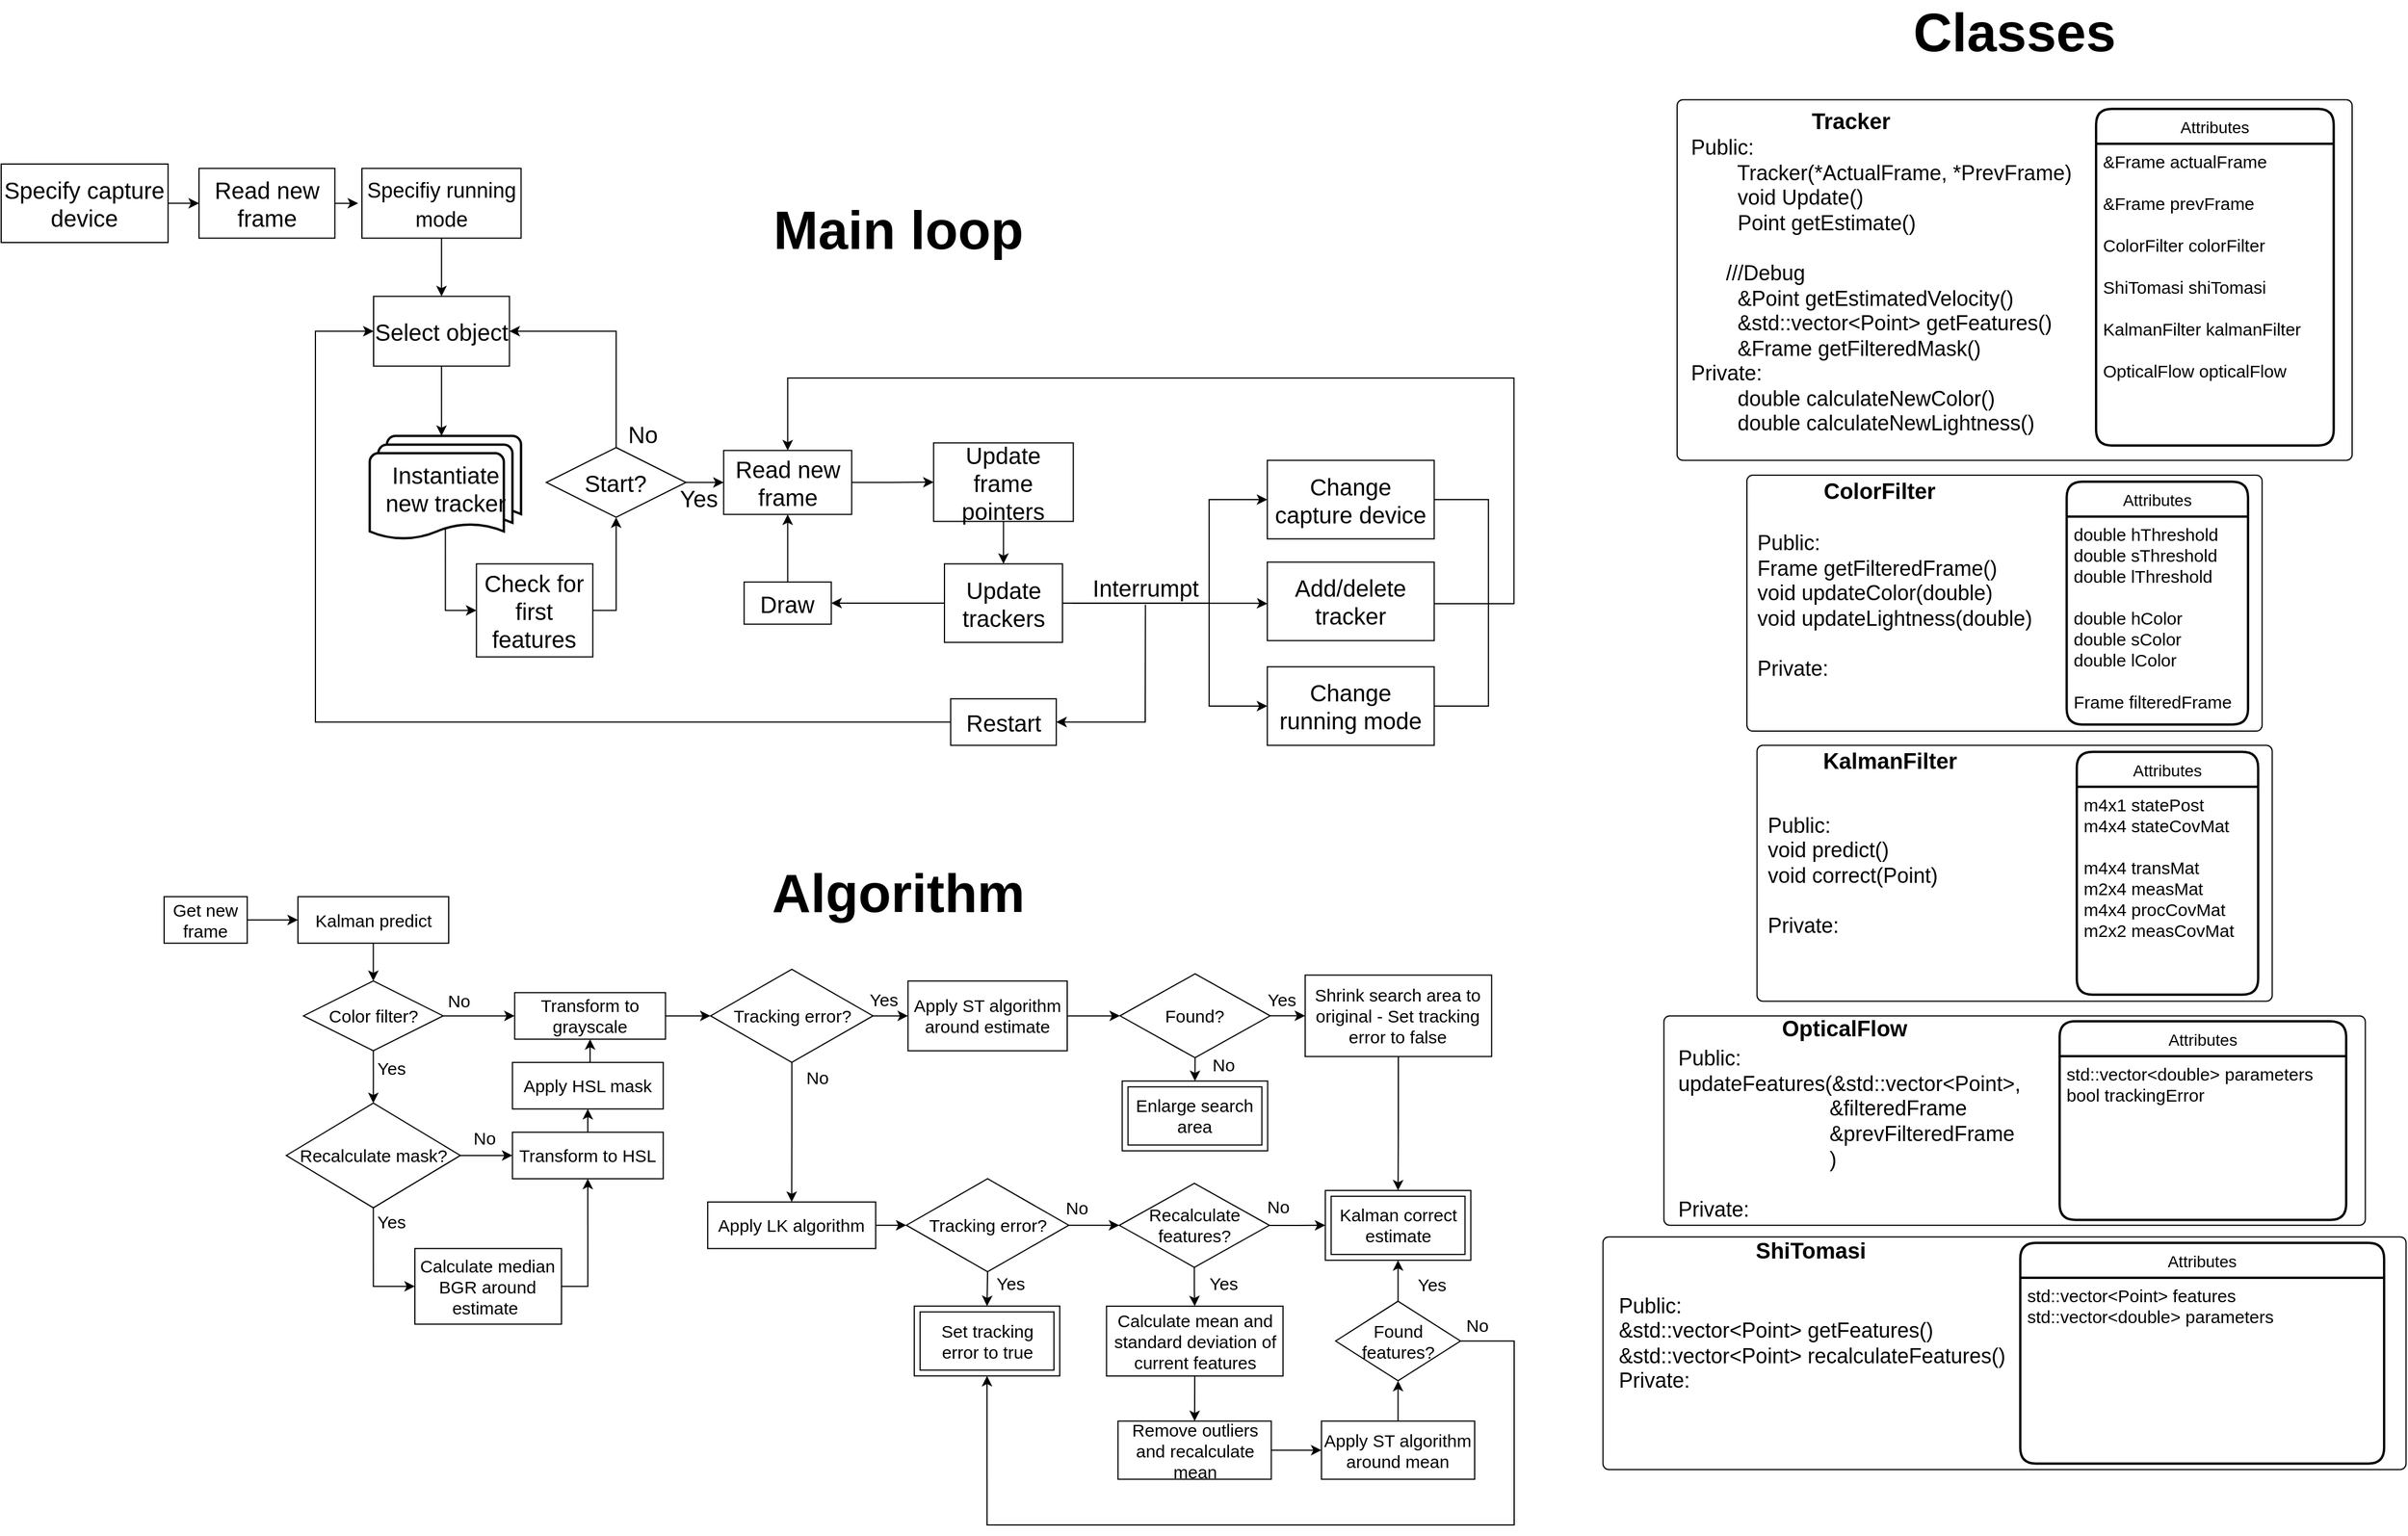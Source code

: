 <mxfile version="13.4.6" type="device"><diagram id="R2lEEEUBdFMjLlhIrx00" name="Page-1"><mxGraphModel dx="1422" dy="1813" grid="1" gridSize="10" guides="1" tooltips="1" connect="1" arrows="1" fold="1" page="1" pageScale="1" pageWidth="850" pageHeight="1100" math="0" shadow="0" extFonts="Permanent Marker^https://fonts.googleapis.com/css?family=Permanent+Marker"><root><mxCell id="0"/><mxCell id="1" parent="0"/><mxCell id="1-0m2xn0MmCb0yL4juIc-7" value="" style="rounded=1;absoluteArcSize=1;html=1;arcSize=10;" parent="1" vertex="1"><mxGeometry x="1700" y="-955.25" width="580" height="310" as="geometry"/></mxCell><mxCell id="K-mAyAnCZ1B4wTu2vfLw-1" value="&lt;font style=&quot;font-size: 18px&quot;&gt;Public:&lt;br&gt;&amp;nbsp; &amp;nbsp; &amp;nbsp; &amp;nbsp; Tracker(*ActualFrame, *PrevFrame)&lt;br&gt;&amp;nbsp; &amp;nbsp; &amp;nbsp; &amp;nbsp; void Update()&lt;br&gt;&amp;nbsp; &amp;nbsp; &amp;nbsp; &amp;nbsp; Point getEstimate()&lt;br&gt;&amp;nbsp;&lt;br&gt;&amp;nbsp; &amp;nbsp; &amp;nbsp; ///Debug&lt;br&gt;&amp;nbsp; &amp;nbsp; &amp;nbsp; &amp;nbsp; &amp;amp;Point getEstimatedVelocity()&lt;br&gt;&amp;nbsp; &amp;nbsp; &amp;nbsp; &amp;nbsp; &amp;amp;std::vector&amp;lt;Point&amp;gt; getFeatures()&lt;br&gt;&amp;nbsp; &amp;nbsp; &amp;nbsp; &amp;nbsp; &amp;amp;Frame getFilteredMask()&lt;br&gt;&lt;/font&gt;&lt;div style=&quot;font-size: 18px&quot;&gt;&lt;font style=&quot;font-size: 18px&quot;&gt;Private:&lt;/font&gt;&lt;/div&gt;&lt;div style=&quot;font-size: 18px&quot;&gt;&lt;font style=&quot;font-size: 18px&quot;&gt;&amp;nbsp; &amp;nbsp; &amp;nbsp; &amp;nbsp; double calculateNewColor()&lt;/font&gt;&lt;/div&gt;&lt;div style=&quot;font-size: 18px&quot;&gt;&lt;font style=&quot;font-size: 18px&quot;&gt;&amp;nbsp; &amp;nbsp; &amp;nbsp; &amp;nbsp; double calculateNewLightness()&lt;/font&gt;&lt;/div&gt;&lt;div style=&quot;font-size: 15px&quot;&gt;&lt;font style=&quot;font-size: 15px&quot;&gt;&lt;br&gt;&lt;/font&gt;&lt;/div&gt;" style="text;html=1;strokeColor=none;fillColor=none;align=left;verticalAlign=middle;whiteSpace=wrap;rounded=0;" parent="1-0m2xn0MmCb0yL4juIc-7" vertex="1"><mxGeometry x="10" y="70.002" width="401.27" height="199.083" as="geometry"/></mxCell><mxCell id="1-0m2xn0MmCb0yL4juIc-8" value="&lt;font style=&quot;font-size: 19px&quot;&gt;&lt;b&gt;Tracker&lt;/b&gt;&lt;/font&gt;" style="html=1;shape=mxgraph.er.anchor;whiteSpace=wrap;" parent="1-0m2xn0MmCb0yL4juIc-7" vertex="1"><mxGeometry x="106.333" y="7.821" width="87" height="23.463" as="geometry"/></mxCell><mxCell id="1-0m2xn0MmCb0yL4juIc-43" value="Attributes" style="swimlane;childLayout=stackLayout;horizontal=1;startSize=30;horizontalStack=0;rounded=1;fontSize=14;fontStyle=0;strokeWidth=2;resizeParent=0;resizeLast=1;shadow=0;dashed=0;align=center;" parent="1-0m2xn0MmCb0yL4juIc-7" vertex="1"><mxGeometry x="360.003" y="7.821" width="204.169" height="289.38" as="geometry"/></mxCell><mxCell id="1-0m2xn0MmCb0yL4juIc-44" value="&amp;Frame actualFrame&#10;&#10;&amp;Frame prevFrame&#10;&#10;ColorFilter colorFilter&#10;&#10;ShiTomasi shiTomasi&#10;&#10;KalmanFilter kalmanFilter&#10;&#10;OpticalFlow opticalFlow" style="align=left;strokeColor=none;fillColor=none;spacingLeft=4;fontSize=15;verticalAlign=top;resizable=0;rotatable=0;part=1;" parent="1-0m2xn0MmCb0yL4juIc-43" vertex="1"><mxGeometry y="30" width="204.169" height="259.38" as="geometry"/></mxCell><mxCell id="1-0m2xn0MmCb0yL4juIc-47" value="&lt;font size=&quot;1&quot;&gt;&lt;b style=&quot;font-size: 46px&quot;&gt;Main loop&lt;/b&gt;&lt;/font&gt;" style="html=1;shape=mxgraph.er.anchor;whiteSpace=wrap;" parent="1" vertex="1"><mxGeometry x="911.31" y="-870" width="240" height="54.72" as="geometry"/></mxCell><mxCell id="aij4Y5n4_6atn24q3cWg-22" style="edgeStyle=orthogonalEdgeStyle;rounded=0;orthogonalLoop=1;jettySize=auto;html=1;entryX=0.5;entryY=0;entryDx=0;entryDy=0;fontSize=20;" parent="1" source="aij4Y5n4_6atn24q3cWg-17" target="aij4Y5n4_6atn24q3cWg-19" edge="1"><mxGeometry relative="1" as="geometry"/></mxCell><mxCell id="aij4Y5n4_6atn24q3cWg-17" value="&lt;font style=&quot;font-size: 18px&quot;&gt;Specifiy running mode&lt;/font&gt;" style="shape=rectangle;perimeter=rhombusPerimeter;whiteSpace=wrap;html=1;align=center;fontSize=20;" parent="1" vertex="1"><mxGeometry x="570.0" y="-896.25" width="136.72" height="60" as="geometry"/></mxCell><mxCell id="aij4Y5n4_6atn24q3cWg-21" style="edgeStyle=orthogonalEdgeStyle;rounded=0;orthogonalLoop=1;jettySize=auto;html=1;entryX=0.5;entryY=0;entryDx=0;entryDy=0;fontSize=20;" parent="1" source="aij4Y5n4_6atn24q3cWg-19" edge="1"><mxGeometry relative="1" as="geometry"><mxPoint x="638.36" y="-666.25" as="targetPoint"/></mxGeometry></mxCell><mxCell id="aij4Y5n4_6atn24q3cWg-19" value="Select object" style="shape=rectangle;perimeter=rhombusPerimeter;whiteSpace=wrap;html=1;align=center;fontSize=20;" parent="1" vertex="1"><mxGeometry x="580.0" y="-786.25" width="116.72" height="60" as="geometry"/></mxCell><mxCell id="aij4Y5n4_6atn24q3cWg-35" style="edgeStyle=orthogonalEdgeStyle;rounded=0;orthogonalLoop=1;jettySize=auto;html=1;entryX=0;entryY=0.5;entryDx=0;entryDy=0;fontSize=20;" parent="1" source="aij4Y5n4_6atn24q3cWg-23" target="aij4Y5n4_6atn24q3cWg-29" edge="1"><mxGeometry relative="1" as="geometry"/></mxCell><mxCell id="aij4Y5n4_6atn24q3cWg-192" style="edgeStyle=orthogonalEdgeStyle;rounded=0;sketch=0;orthogonalLoop=1;jettySize=auto;html=1;entryX=1;entryY=0.5;entryDx=0;entryDy=0;endArrow=classic;endFill=1;fontSize=15;exitX=0.5;exitY=0;exitDx=0;exitDy=0;" parent="1" source="aij4Y5n4_6atn24q3cWg-23" target="aij4Y5n4_6atn24q3cWg-19" edge="1"><mxGeometry relative="1" as="geometry"><Array as="points"><mxPoint x="788" y="-756"/></Array></mxGeometry></mxCell><mxCell id="aij4Y5n4_6atn24q3cWg-23" value="Start?" style="shape=rhombus;perimeter=rhombusPerimeter;whiteSpace=wrap;html=1;align=center;fontSize=20;" parent="1" vertex="1"><mxGeometry x="728.4" y="-656.25" width="120" height="60" as="geometry"/></mxCell><mxCell id="2" value="No" style="text;html=1;align=center;verticalAlign=middle;resizable=0;points=[];autosize=1;fontSize=20;" parent="1" vertex="1"><mxGeometry x="790.78" y="-683.25" width="40" height="30" as="geometry"/></mxCell><mxCell id="aij4Y5n4_6atn24q3cWg-123" style="edgeStyle=orthogonalEdgeStyle;rounded=0;orthogonalLoop=1;jettySize=auto;html=1;exitX=0.5;exitY=0.88;exitDx=0;exitDy=0;exitPerimeter=0;entryX=0;entryY=0.5;entryDx=0;entryDy=0;endArrow=classic;endFill=1;fontSize=15;" parent="1" source="aij4Y5n4_6atn24q3cWg-28" target="aij4Y5n4_6atn24q3cWg-122" edge="1"><mxGeometry relative="1" as="geometry"/></mxCell><mxCell id="aij4Y5n4_6atn24q3cWg-28" value="Instantiate new tracker" style="strokeWidth=2;html=1;shape=mxgraph.flowchart.multi-document;whiteSpace=wrap;fontSize=20;" parent="1" vertex="1"><mxGeometry x="576.68" y="-666.25" width="130" height="90" as="geometry"/></mxCell><mxCell id="aij4Y5n4_6atn24q3cWg-40" style="edgeStyle=orthogonalEdgeStyle;rounded=0;orthogonalLoop=1;jettySize=auto;html=1;entryX=0;entryY=0.5;entryDx=0;entryDy=0;fontSize=20;" parent="1" source="aij4Y5n4_6atn24q3cWg-29" target="aij4Y5n4_6atn24q3cWg-39" edge="1"><mxGeometry relative="1" as="geometry"/></mxCell><mxCell id="aij4Y5n4_6atn24q3cWg-29" value="Read new frame" style="shape=rectangle;perimeter=rhombusPerimeter;whiteSpace=wrap;html=1;align=center;fontSize=20;" parent="1" vertex="1"><mxGeometry x="880.8" y="-653.75" width="110" height="55" as="geometry"/></mxCell><mxCell id="aij4Y5n4_6atn24q3cWg-31" style="edgeStyle=orthogonalEdgeStyle;rounded=0;orthogonalLoop=1;jettySize=auto;html=1;entryX=0;entryY=0.5;entryDx=0;entryDy=0;fontSize=20;" parent="1" source="aij4Y5n4_6atn24q3cWg-30" edge="1"><mxGeometry relative="1" as="geometry"><mxPoint x="566.66" y="-866.25" as="targetPoint"/></mxGeometry></mxCell><mxCell id="aij4Y5n4_6atn24q3cWg-30" value="Read new frame" style="shape=rectangle;perimeter=rhombusPerimeter;whiteSpace=wrap;html=1;align=center;fontSize=20;" parent="1" vertex="1"><mxGeometry x="430.0" y="-896.25" width="116.72" height="60" as="geometry"/></mxCell><mxCell id="aij4Y5n4_6atn24q3cWg-43" style="edgeStyle=orthogonalEdgeStyle;rounded=0;orthogonalLoop=1;jettySize=auto;html=1;entryX=0.5;entryY=0;entryDx=0;entryDy=0;fontSize=20;" parent="1" source="aij4Y5n4_6atn24q3cWg-39" target="aij4Y5n4_6atn24q3cWg-41" edge="1"><mxGeometry relative="1" as="geometry"/></mxCell><mxCell id="aij4Y5n4_6atn24q3cWg-39" value="Update frame pointers" style="shape=rectangle;perimeter=rhombusPerimeter;whiteSpace=wrap;html=1;align=center;fontSize=20;" parent="1" vertex="1"><mxGeometry x="1061.2" y="-660.25" width="120" height="67.5" as="geometry"/></mxCell><mxCell id="aij4Y5n4_6atn24q3cWg-51" style="edgeStyle=orthogonalEdgeStyle;rounded=0;orthogonalLoop=1;jettySize=auto;html=1;entryX=0;entryY=0.5;entryDx=0;entryDy=0;fontSize=20;" parent="1" source="aij4Y5n4_6atn24q3cWg-41" target="aij4Y5n4_6atn24q3cWg-47" edge="1"><mxGeometry relative="1" as="geometry"><Array as="points"><mxPoint x="1297.88" y="-522.5"/><mxPoint x="1297.88" y="-611.5"/></Array></mxGeometry></mxCell><mxCell id="aij4Y5n4_6atn24q3cWg-53" style="edgeStyle=orthogonalEdgeStyle;rounded=0;orthogonalLoop=1;jettySize=auto;html=1;entryX=0;entryY=0.5;entryDx=0;entryDy=0;fontSize=20;" parent="1" source="aij4Y5n4_6atn24q3cWg-41" target="aij4Y5n4_6atn24q3cWg-50" edge="1"><mxGeometry relative="1" as="geometry"><Array as="points"><mxPoint x="1297.88" y="-522.5"/><mxPoint x="1297.88" y="-433.5"/></Array></mxGeometry></mxCell><mxCell id="aij4Y5n4_6atn24q3cWg-189" style="edgeStyle=orthogonalEdgeStyle;rounded=0;sketch=0;orthogonalLoop=1;jettySize=auto;html=1;exitX=0;exitY=0.5;exitDx=0;exitDy=0;entryX=1;entryY=0.5;entryDx=0;entryDy=0;endArrow=classic;endFill=1;fontSize=15;" parent="1" source="aij4Y5n4_6atn24q3cWg-41" target="aij4Y5n4_6atn24q3cWg-188" edge="1"><mxGeometry relative="1" as="geometry"/></mxCell><mxCell id="aij4Y5n4_6atn24q3cWg-197" style="edgeStyle=orthogonalEdgeStyle;rounded=0;sketch=0;orthogonalLoop=1;jettySize=auto;html=1;endArrow=classic;endFill=1;fontSize=15;" parent="1" edge="1"><mxGeometry relative="1" as="geometry"><mxPoint x="1348" y="-522" as="targetPoint"/><mxPoint x="1179.793" y="-522.429" as="sourcePoint"/><Array as="points"><mxPoint x="1338" y="-522"/><mxPoint x="1338" y="-522"/></Array></mxGeometry></mxCell><mxCell id="aij4Y5n4_6atn24q3cWg-41" value="Update trackers" style="shape=rectangle;perimeter=rhombusPerimeter;whiteSpace=wrap;html=1;align=center;fontSize=20;" parent="1" vertex="1"><mxGeometry x="1070.5" y="-556.25" width="101.4" height="67.5" as="geometry"/></mxCell><mxCell id="aij4Y5n4_6atn24q3cWg-46" style="edgeStyle=orthogonalEdgeStyle;rounded=0;orthogonalLoop=1;jettySize=auto;html=1;entryX=0;entryY=0.5;entryDx=0;entryDy=0;fontSize=20;" parent="1" source="aij4Y5n4_6atn24q3cWg-44" target="aij4Y5n4_6atn24q3cWg-30" edge="1"><mxGeometry relative="1" as="geometry"/></mxCell><mxCell id="aij4Y5n4_6atn24q3cWg-44" value="Specify capture device" style="shape=rectangle;perimeter=rhombusPerimeter;whiteSpace=wrap;html=1;align=center;fontSize=20;" parent="1" vertex="1"><mxGeometry x="260.0" y="-900" width="143.4" height="67.5" as="geometry"/></mxCell><mxCell id="aij4Y5n4_6atn24q3cWg-47" value="Change capture device" style="shape=rectangle;perimeter=rhombusPerimeter;whiteSpace=wrap;html=1;align=center;fontSize=20;" parent="1" vertex="1"><mxGeometry x="1347.88" y="-645.25" width="143.4" height="67.5" as="geometry"/></mxCell><mxCell id="aij4Y5n4_6atn24q3cWg-58" style="edgeStyle=orthogonalEdgeStyle;rounded=0;orthogonalLoop=1;jettySize=auto;html=1;endArrow=classic;endFill=1;fontSize=20;entryX=0.5;entryY=0;entryDx=0;entryDy=0;" parent="1" source="aij4Y5n4_6atn24q3cWg-49" target="aij4Y5n4_6atn24q3cWg-29" edge="1"><mxGeometry relative="1" as="geometry"><mxPoint x="1439.2" y="-706.25" as="targetPoint"/><Array as="points"><mxPoint x="1559.8" y="-522"/><mxPoint x="1559.8" y="-716"/><mxPoint x="935.8" y="-716"/></Array></mxGeometry></mxCell><mxCell id="aij4Y5n4_6atn24q3cWg-49" value="Add/delete tracker" style="shape=rectangle;perimeter=rhombusPerimeter;whiteSpace=wrap;html=1;align=center;fontSize=20;" parent="1" vertex="1"><mxGeometry x="1347.88" y="-557.75" width="143.4" height="67.5" as="geometry"/></mxCell><mxCell id="aij4Y5n4_6atn24q3cWg-57" style="edgeStyle=orthogonalEdgeStyle;rounded=0;orthogonalLoop=1;jettySize=auto;html=1;fontSize=20;endArrow=none;endFill=0;entryX=1;entryY=0.5;entryDx=0;entryDy=0;" parent="1" source="aij4Y5n4_6atn24q3cWg-50" target="aij4Y5n4_6atn24q3cWg-47" edge="1"><mxGeometry relative="1" as="geometry"><mxPoint x="1537.88" y="-527.75" as="targetPoint"/><Array as="points"><mxPoint x="1537.88" y="-434.0"/><mxPoint x="1537.88" y="-611.75"/></Array></mxGeometry></mxCell><mxCell id="aij4Y5n4_6atn24q3cWg-50" value="Change running mode" style="shape=rectangle;perimeter=rhombusPerimeter;whiteSpace=wrap;html=1;align=center;fontSize=20;" parent="1" vertex="1"><mxGeometry x="1347.88" y="-467.75" width="143.4" height="67.5" as="geometry"/></mxCell><mxCell id="aij4Y5n4_6atn24q3cWg-194" style="edgeStyle=orthogonalEdgeStyle;rounded=0;sketch=0;orthogonalLoop=1;jettySize=auto;html=1;entryX=1;entryY=0.5;entryDx=0;entryDy=0;endArrow=classic;endFill=1;fontSize=15;exitX=0.503;exitY=1.013;exitDx=0;exitDy=0;exitPerimeter=0;" parent="1" source="aij4Y5n4_6atn24q3cWg-59" target="aij4Y5n4_6atn24q3cWg-193" edge="1"><mxGeometry relative="1" as="geometry"><mxPoint x="1243" y="-518" as="sourcePoint"/><Array as="points"><mxPoint x="1243" y="-518"/><mxPoint x="1243" y="-420"/></Array></mxGeometry></mxCell><mxCell id="aij4Y5n4_6atn24q3cWg-59" value="Interrumpt" style="text;html=1;align=center;verticalAlign=middle;resizable=0;points=[];autosize=1;fontSize=20;rounded=1;shadow=0;" parent="1" vertex="1"><mxGeometry x="1187.88" y="-551.5" width="110" height="30" as="geometry"/></mxCell><mxCell id="aij4Y5n4_6atn24q3cWg-83" value="" style="rounded=1;absoluteArcSize=1;html=1;arcSize=10;" parent="1" vertex="1"><mxGeometry x="1760" y="-632.49" width="442.64" height="220" as="geometry"/></mxCell><mxCell id="aij4Y5n4_6atn24q3cWg-84" value="&lt;font style=&quot;font-size: 18px&quot;&gt;Public:&lt;br&gt;Frame getFilteredFrame()&lt;br&gt;void updateColor(double)&lt;br&gt;void updateLightness(double)&lt;br&gt;&lt;br&gt;Private:&lt;br&gt;&lt;br&gt;&lt;/font&gt;" style="text;html=1;strokeColor=none;fillColor=none;align=left;verticalAlign=middle;whiteSpace=wrap;rounded=0;" parent="aij4Y5n4_6atn24q3cWg-83" vertex="1"><mxGeometry x="7.377" y="22.564" width="306.24" height="201.024" as="geometry"/></mxCell><mxCell id="aij4Y5n4_6atn24q3cWg-85" value="&lt;font style=&quot;font-size: 19px&quot;&gt;&lt;b&gt;ColorFilter&lt;/b&gt;&lt;/font&gt;" style="html=1;shape=mxgraph.er.anchor;whiteSpace=wrap;" parent="aij4Y5n4_6atn24q3cWg-83" vertex="1"><mxGeometry x="81.151" y="5.641" width="66.396" height="16.923" as="geometry"/></mxCell><mxCell id="aij4Y5n4_6atn24q3cWg-86" value="Attributes" style="swimlane;childLayout=stackLayout;horizontal=1;startSize=30;horizontalStack=0;rounded=1;fontSize=14;fontStyle=0;strokeWidth=2;resizeParent=0;resizeLast=1;shadow=0;dashed=0;align=center;" parent="aij4Y5n4_6atn24q3cWg-83" vertex="1"><mxGeometry x="274.745" y="5.641" width="155.816" height="208.718" as="geometry"/></mxCell><mxCell id="aij4Y5n4_6atn24q3cWg-87" value="double hThreshold&#10;double sThreshold&#10;double lThreshold&#10;&#10;double hColor&#10;double sColor&#10;double lColor&#10;&#10;Frame filteredFrame" style="align=left;strokeColor=none;fillColor=none;spacingLeft=4;fontSize=15;verticalAlign=top;resizable=0;rotatable=0;part=1;" parent="aij4Y5n4_6atn24q3cWg-86" vertex="1"><mxGeometry y="30" width="155.816" height="178.718" as="geometry"/></mxCell><mxCell id="aij4Y5n4_6atn24q3cWg-88" value="" style="rounded=1;absoluteArcSize=1;html=1;arcSize=10;" parent="1" vertex="1"><mxGeometry x="1636.32" y="22.36" width="690" height="200" as="geometry"/></mxCell><mxCell id="aij4Y5n4_6atn24q3cWg-89" value="&lt;font style=&quot;font-size: 18px&quot;&gt;Public:&lt;br&gt;&amp;amp;std::vector&amp;lt;Point&amp;gt; getFeatures()&lt;br&gt;&amp;amp;std::vector&amp;lt;Point&amp;gt; recalculateFeatures()&lt;br&gt;Private:&lt;br&gt;&amp;nbsp; &amp;nbsp; &amp;nbsp;&amp;nbsp;&lt;br&gt;&lt;/font&gt;&lt;div style=&quot;font-size: 15px&quot;&gt;&lt;font style=&quot;font-size: 15px&quot;&gt;&lt;br&gt;&lt;/font&gt;&lt;/div&gt;" style="text;html=1;strokeColor=none;fillColor=none;align=left;verticalAlign=middle;whiteSpace=wrap;rounded=0;" parent="aij4Y5n4_6atn24q3cWg-88" vertex="1"><mxGeometry x="11.5" y="20.513" width="477.377" height="182.749" as="geometry"/></mxCell><mxCell id="aij4Y5n4_6atn24q3cWg-90" value="&lt;span style=&quot;font-size: 19px&quot;&gt;&lt;b&gt;ShiTomasi&lt;/b&gt;&lt;/span&gt;" style="html=1;shape=mxgraph.er.anchor;whiteSpace=wrap;" parent="aij4Y5n4_6atn24q3cWg-88" vertex="1"><mxGeometry x="126.5" y="5.128" width="103.5" height="15.385" as="geometry"/></mxCell><mxCell id="aij4Y5n4_6atn24q3cWg-91" value="Attributes" style="swimlane;childLayout=stackLayout;horizontal=1;startSize=30;horizontalStack=0;rounded=1;fontSize=14;fontStyle=0;strokeWidth=2;resizeParent=0;resizeLast=1;shadow=0;dashed=0;align=center;" parent="aij4Y5n4_6atn24q3cWg-88" vertex="1"><mxGeometry x="358.531" y="5.13" width="312.639" height="189.74" as="geometry"><mxRectangle x="230" y="5.13" width="90" height="30" as="alternateBounds"/></mxGeometry></mxCell><mxCell id="aij4Y5n4_6atn24q3cWg-92" value="std::vector&lt;Point&gt; features&#10;std::vector&lt;double&gt; parameters" style="align=left;strokeColor=none;fillColor=none;spacingLeft=4;fontSize=15;verticalAlign=top;resizable=0;rotatable=0;part=1;" parent="aij4Y5n4_6atn24q3cWg-91" vertex="1"><mxGeometry y="30" width="312.639" height="159.74" as="geometry"/></mxCell><mxCell id="aij4Y5n4_6atn24q3cWg-93" value="" style="rounded=1;absoluteArcSize=1;html=1;arcSize=10;" parent="1" vertex="1"><mxGeometry x="1688.68" y="-167.64" width="602.64" height="180" as="geometry"/></mxCell><mxCell id="aij4Y5n4_6atn24q3cWg-94" value="&lt;font style=&quot;font-size: 18px&quot;&gt;Public:&lt;br&gt;updateFeatures(&amp;amp;std::vector&amp;lt;Point&amp;gt;, &lt;br&gt;&amp;nbsp; &amp;nbsp; &amp;nbsp; &amp;nbsp; &amp;nbsp; &amp;nbsp; &amp;nbsp; &amp;nbsp; &amp;nbsp; &amp;nbsp; &amp;nbsp; &amp;nbsp; &amp;nbsp; &amp;amp;filteredFrame&lt;br&gt;&amp;nbsp; &amp;nbsp; &amp;nbsp; &amp;nbsp; &amp;nbsp; &amp;nbsp; &amp;nbsp; &amp;nbsp; &amp;nbsp; &amp;nbsp; &amp;nbsp; &amp;nbsp; &amp;nbsp; &amp;amp;prevFilteredFrame&lt;br&gt;&amp;nbsp; &amp;nbsp; &amp;nbsp; &amp;nbsp; &amp;nbsp; &amp;nbsp; &amp;nbsp; &amp;nbsp; &amp;nbsp; &amp;nbsp; &amp;nbsp; &amp;nbsp; &amp;nbsp; )&lt;br&gt;&lt;br&gt;Private:&lt;br&gt;&lt;br&gt;&lt;/font&gt;" style="text;html=1;strokeColor=none;fillColor=none;align=left;verticalAlign=middle;whiteSpace=wrap;rounded=0;" parent="aij4Y5n4_6atn24q3cWg-93" vertex="1"><mxGeometry x="10.044" y="30.002" width="416.936" height="164.474" as="geometry"/></mxCell><mxCell id="aij4Y5n4_6atn24q3cWg-95" value="&lt;font style=&quot;font-size: 19px&quot;&gt;&lt;b&gt;OpticalFlow&lt;/b&gt;&lt;/font&gt;" style="html=1;shape=mxgraph.er.anchor;whiteSpace=wrap;" parent="aij4Y5n4_6atn24q3cWg-93" vertex="1"><mxGeometry x="110.484" y="4.615" width="90.396" height="13.846" as="geometry"/></mxCell><mxCell id="aij4Y5n4_6atn24q3cWg-96" value="Attributes" style="swimlane;childLayout=stackLayout;horizontal=1;startSize=30;horizontalStack=0;rounded=1;fontSize=14;fontStyle=0;strokeWidth=2;resizeParent=0;resizeLast=1;shadow=0;dashed=0;align=center;" parent="aij4Y5n4_6atn24q3cWg-93" vertex="1"><mxGeometry x="340" y="4.615" width="246.19" height="170.771" as="geometry"/></mxCell><mxCell id="aij4Y5n4_6atn24q3cWg-97" value="std::vector&lt;double&gt; parameters&#10;bool trackingError" style="align=left;strokeColor=none;fillColor=none;spacingLeft=4;fontSize=15;verticalAlign=top;resizable=0;rotatable=0;part=1;" parent="aij4Y5n4_6atn24q3cWg-96" vertex="1"><mxGeometry y="30" width="246.19" height="140.771" as="geometry"/></mxCell><mxCell id="aij4Y5n4_6atn24q3cWg-98" value="" style="rounded=1;absoluteArcSize=1;html=1;arcSize=10;" parent="1" vertex="1"><mxGeometry x="1768.68" y="-400.25" width="442.64" height="220" as="geometry"/></mxCell><mxCell id="aij4Y5n4_6atn24q3cWg-99" value="&lt;font style=&quot;font-size: 18px&quot;&gt;Public:&lt;br&gt;void predict()&lt;br&gt;void correct(Point)&lt;br&gt;&lt;br&gt;Private:&lt;br&gt;&lt;br&gt;&lt;/font&gt;" style="text;html=1;strokeColor=none;fillColor=none;align=left;verticalAlign=middle;whiteSpace=wrap;rounded=0;" parent="aij4Y5n4_6atn24q3cWg-98" vertex="1"><mxGeometry x="7.377" y="22.564" width="306.24" height="201.024" as="geometry"/></mxCell><mxCell id="aij4Y5n4_6atn24q3cWg-100" value="&lt;font style=&quot;font-size: 19px&quot;&gt;&lt;b&gt;KalmanFilter&lt;/b&gt;&lt;/font&gt;" style="html=1;shape=mxgraph.er.anchor;whiteSpace=wrap;" parent="aij4Y5n4_6atn24q3cWg-98" vertex="1"><mxGeometry x="81.151" y="5.641" width="66.396" height="16.923" as="geometry"/></mxCell><mxCell id="aij4Y5n4_6atn24q3cWg-101" value="Attributes" style="swimlane;childLayout=stackLayout;horizontal=1;startSize=30;horizontalStack=0;rounded=1;fontSize=14;fontStyle=0;strokeWidth=2;resizeParent=0;resizeLast=1;shadow=0;dashed=0;align=center;" parent="aij4Y5n4_6atn24q3cWg-98" vertex="1"><mxGeometry x="274.745" y="5.641" width="155.816" height="208.718" as="geometry"/></mxCell><mxCell id="aij4Y5n4_6atn24q3cWg-102" value="m4x1 statePost&#10;m4x4 stateCovMat&#10;&#10;m4x4 transMat&#10;m2x4 measMat&#10;m4x4 procCovMat&#10;m2x2 measCovMat&#10;" style="align=left;strokeColor=none;fillColor=none;spacingLeft=4;fontSize=15;verticalAlign=top;resizable=0;rotatable=0;part=1;" parent="aij4Y5n4_6atn24q3cWg-101" vertex="1"><mxGeometry y="30" width="155.816" height="178.718" as="geometry"/></mxCell><mxCell id="aij4Y5n4_6atn24q3cWg-105" value="&lt;font size=&quot;1&quot;&gt;&lt;b style=&quot;font-size: 46px&quot;&gt;Classes&lt;/b&gt;&lt;/font&gt;" style="html=1;shape=mxgraph.er.anchor;whiteSpace=wrap;" parent="1" vertex="1"><mxGeometry x="1870" y="-1040" width="240" height="54.72" as="geometry"/></mxCell><mxCell id="aij4Y5n4_6atn24q3cWg-106" value="&lt;font size=&quot;1&quot;&gt;&lt;b style=&quot;font-size: 46px&quot;&gt;Algorithm&lt;/b&gt;&lt;/font&gt;" style="html=1;shape=mxgraph.er.anchor;whiteSpace=wrap;" parent="1" vertex="1"><mxGeometry x="911.14" y="-300" width="240" height="54.72" as="geometry"/></mxCell><mxCell id="aij4Y5n4_6atn24q3cWg-110" style="edgeStyle=orthogonalEdgeStyle;rounded=0;orthogonalLoop=1;jettySize=auto;html=1;exitX=0.5;exitY=1;exitDx=0;exitDy=0;entryX=0.5;entryY=0;entryDx=0;entryDy=0;endArrow=classic;endFill=1;fontSize=15;" parent="1" target="aij4Y5n4_6atn24q3cWg-109" edge="1"><mxGeometry relative="1" as="geometry"><mxPoint x="579.765" y="-192.64" as="sourcePoint"/></mxGeometry></mxCell><mxCell id="aij4Y5n4_6atn24q3cWg-182" style="edgeStyle=orthogonalEdgeStyle;rounded=0;orthogonalLoop=1;jettySize=auto;html=1;exitX=1;exitY=0.5;exitDx=0;exitDy=0;entryX=0;entryY=0.5;entryDx=0;entryDy=0;endArrow=classic;endFill=1;fontSize=15;" parent="1" source="aij4Y5n4_6atn24q3cWg-107" target="aij4Y5n4_6atn24q3cWg-180" edge="1"><mxGeometry relative="1" as="geometry"/></mxCell><mxCell id="aij4Y5n4_6atn24q3cWg-107" value="Get new frame" style="whiteSpace=wrap;html=1;align=center;fontSize=15;" parent="1" vertex="1"><mxGeometry x="400.0" y="-270.14" width="71.4" height="40" as="geometry"/></mxCell><mxCell id="aij4Y5n4_6atn24q3cWg-114" style="edgeStyle=orthogonalEdgeStyle;rounded=0;orthogonalLoop=1;jettySize=auto;html=1;exitX=0.5;exitY=1;exitDx=0;exitDy=0;entryX=0.5;entryY=0;entryDx=0;entryDy=0;endArrow=classic;endFill=1;fontSize=15;" parent="1" source="aij4Y5n4_6atn24q3cWg-109" edge="1"><mxGeometry relative="1" as="geometry"><mxPoint x="579.76" y="-92.64" as="targetPoint"/></mxGeometry></mxCell><mxCell id="hdx3zf66wQEgFwJE4BHH-4" style="edgeStyle=orthogonalEdgeStyle;rounded=0;orthogonalLoop=1;jettySize=auto;html=1;entryX=0;entryY=0.5;entryDx=0;entryDy=0;" edge="1" parent="1" source="aij4Y5n4_6atn24q3cWg-109" target="hdx3zf66wQEgFwJE4BHH-2"><mxGeometry relative="1" as="geometry"/></mxCell><mxCell id="aij4Y5n4_6atn24q3cWg-109" value="Color filter?" style="shape=rhombus;perimeter=rhombusPerimeter;whiteSpace=wrap;html=1;align=center;fontSize=15;" parent="1" vertex="1"><mxGeometry x="519.76" y="-197.64" width="120" height="60" as="geometry"/></mxCell><mxCell id="aij4Y5n4_6atn24q3cWg-174" style="edgeStyle=orthogonalEdgeStyle;rounded=0;orthogonalLoop=1;jettySize=auto;html=1;exitX=0.5;exitY=0;exitDx=0;exitDy=0;entryX=0.5;entryY=1;entryDx=0;entryDy=0;endArrow=classic;endFill=1;fontSize=15;" parent="1" source="aij4Y5n4_6atn24q3cWg-115" target="aij4Y5n4_6atn24q3cWg-120" edge="1"><mxGeometry relative="1" as="geometry"/></mxCell><mxCell id="aij4Y5n4_6atn24q3cWg-115" value="Transform to HSL" style="whiteSpace=wrap;html=1;align=center;fontSize=15;" parent="1" vertex="1"><mxGeometry x="699.3" y="-67.64" width="129.54" height="40" as="geometry"/></mxCell><mxCell id="aij4Y5n4_6atn24q3cWg-151" style="edgeStyle=orthogonalEdgeStyle;rounded=0;orthogonalLoop=1;jettySize=auto;html=1;exitX=1;exitY=0.5;exitDx=0;exitDy=0;endArrow=classic;endFill=1;fontSize=15;" parent="1" source="aij4Y5n4_6atn24q3cWg-116" edge="1"><mxGeometry relative="1" as="geometry"><mxPoint x="699.3" y="-47.64" as="targetPoint"/></mxGeometry></mxCell><mxCell id="aij4Y5n4_6atn24q3cWg-186" style="edgeStyle=orthogonalEdgeStyle;rounded=0;sketch=0;orthogonalLoop=1;jettySize=auto;html=1;exitX=0.5;exitY=1;exitDx=0;exitDy=0;entryX=0;entryY=0.5;entryDx=0;entryDy=0;endArrow=classic;endFill=1;fontSize=15;" parent="1" source="aij4Y5n4_6atn24q3cWg-116" target="aij4Y5n4_6atn24q3cWg-179" edge="1"><mxGeometry relative="1" as="geometry"/></mxCell><mxCell id="aij4Y5n4_6atn24q3cWg-116" value="Recalculate mask?" style="shape=rhombus;perimeter=rhombusPerimeter;whiteSpace=wrap;html=1;align=center;fontSize=15;" parent="1" vertex="1"><mxGeometry x="505.0" y="-92.64" width="149.54" height="90" as="geometry"/></mxCell><mxCell id="aij4Y5n4_6atn24q3cWg-118" value="No" style="text;html=1;align=center;verticalAlign=middle;resizable=0;points=[];autosize=1;fontSize=15;" parent="1" vertex="1"><mxGeometry x="659.54" y="-72.64" width="30" height="20" as="geometry"/></mxCell><mxCell id="aij4Y5n4_6atn24q3cWg-119" value="Yes" style="text;html=1;align=center;verticalAlign=middle;resizable=0;points=[];autosize=1;fontSize=15;" parent="1" vertex="1"><mxGeometry x="575.47" y="-132.64" width="40" height="20" as="geometry"/></mxCell><mxCell id="hdx3zf66wQEgFwJE4BHH-5" style="edgeStyle=orthogonalEdgeStyle;rounded=0;orthogonalLoop=1;jettySize=auto;html=1;exitX=0.5;exitY=0;exitDx=0;exitDy=0;entryX=0.5;entryY=1;entryDx=0;entryDy=0;" edge="1" parent="1" source="aij4Y5n4_6atn24q3cWg-120" target="hdx3zf66wQEgFwJE4BHH-2"><mxGeometry relative="1" as="geometry"/></mxCell><mxCell id="aij4Y5n4_6atn24q3cWg-120" value="Apply HSL mask" style="whiteSpace=wrap;html=1;align=center;fontSize=15;" parent="1" vertex="1"><mxGeometry x="699.3" y="-127.64" width="129.54" height="40" as="geometry"/></mxCell><mxCell id="aij4Y5n4_6atn24q3cWg-124" style="edgeStyle=orthogonalEdgeStyle;rounded=0;orthogonalLoop=1;jettySize=auto;html=1;entryX=0.5;entryY=1;entryDx=0;entryDy=0;endArrow=classic;endFill=1;fontSize=15;exitX=1;exitY=0.5;exitDx=0;exitDy=0;" parent="1" source="aij4Y5n4_6atn24q3cWg-122" target="aij4Y5n4_6atn24q3cWg-23" edge="1"><mxGeometry relative="1" as="geometry"/></mxCell><mxCell id="aij4Y5n4_6atn24q3cWg-122" value="Check for first features" style="shape=rectangle;perimeter=rhombusPerimeter;whiteSpace=wrap;html=1;align=center;fontSize=20;" parent="1" vertex="1"><mxGeometry x="668.35" y="-556.25" width="100" height="80" as="geometry"/></mxCell><mxCell id="tX8aFfYU5NMBN0s_fS81-8" style="edgeStyle=orthogonalEdgeStyle;rounded=0;orthogonalLoop=1;jettySize=auto;html=1;exitX=1;exitY=0.5;exitDx=0;exitDy=0;entryX=0;entryY=0.5;entryDx=0;entryDy=0;" parent="1" source="aij4Y5n4_6atn24q3cWg-125" target="aij4Y5n4_6atn24q3cWg-129" edge="1"><mxGeometry relative="1" as="geometry"/></mxCell><mxCell id="hdx3zf66wQEgFwJE4BHH-6" style="edgeStyle=orthogonalEdgeStyle;rounded=0;orthogonalLoop=1;jettySize=auto;html=1;entryX=0.5;entryY=0;entryDx=0;entryDy=0;" edge="1" parent="1" source="aij4Y5n4_6atn24q3cWg-125" target="aij4Y5n4_6atn24q3cWg-160"><mxGeometry relative="1" as="geometry"/></mxCell><mxCell id="aij4Y5n4_6atn24q3cWg-125" value="Tracking error?" style="shape=rhombus;perimeter=rhombusPerimeter;whiteSpace=wrap;html=1;align=center;fontSize=15;" parent="1" vertex="1"><mxGeometry x="869.55" y="-207.64" width="139.54" height="80" as="geometry"/></mxCell><mxCell id="aij4Y5n4_6atn24q3cWg-127" value="No" style="text;html=1;align=center;verticalAlign=middle;resizable=0;points=[];autosize=1;fontSize=15;" parent="1" vertex="1"><mxGeometry x="638.35" y="-190.64" width="30" height="20" as="geometry"/></mxCell><mxCell id="tX8aFfYU5NMBN0s_fS81-15" style="edgeStyle=orthogonalEdgeStyle;rounded=0;orthogonalLoop=1;jettySize=auto;html=1;entryX=0;entryY=0.5;entryDx=0;entryDy=0;" parent="1" source="aij4Y5n4_6atn24q3cWg-129" target="tX8aFfYU5NMBN0s_fS81-14" edge="1"><mxGeometry relative="1" as="geometry"/></mxCell><mxCell id="aij4Y5n4_6atn24q3cWg-129" value="Apply ST algorithm around estimate" style="whiteSpace=wrap;html=1;align=center;fontSize=15;" parent="1" vertex="1"><mxGeometry x="1039.18" y="-197.64" width="136.79" height="60" as="geometry"/></mxCell><mxCell id="aij4Y5n4_6atn24q3cWg-131" value="Yes" style="text;html=1;align=center;verticalAlign=middle;resizable=0;points=[];autosize=1;fontSize=15;" parent="1" vertex="1"><mxGeometry x="997.8" y="-191.64" width="40" height="20" as="geometry"/></mxCell><mxCell id="aij4Y5n4_6atn24q3cWg-136" value="Enlarge search area" style="shape=ext;margin=3;double=1;whiteSpace=wrap;html=1;align=center;fontSize=15;" parent="1" vertex="1"><mxGeometry x="1223.22" y="-111.64" width="125" height="60" as="geometry"/></mxCell><mxCell id="aij4Y5n4_6atn24q3cWg-139" value="No" style="text;html=1;align=center;verticalAlign=middle;resizable=0;points=[];autosize=1;fontSize=15;" parent="1" vertex="1"><mxGeometry x="1295.41" y="-135.64" width="30" height="20" as="geometry"/></mxCell><mxCell id="tX8aFfYU5NMBN0s_fS81-24" style="edgeStyle=orthogonalEdgeStyle;rounded=0;orthogonalLoop=1;jettySize=auto;html=1;entryX=0.5;entryY=0;entryDx=0;entryDy=0;" parent="1" source="aij4Y5n4_6atn24q3cWg-140" target="aij4Y5n4_6atn24q3cWg-173" edge="1"><mxGeometry relative="1" as="geometry"/></mxCell><mxCell id="aij4Y5n4_6atn24q3cWg-140" value="Shrink search area to original - Set tracking error to false&lt;br&gt;" style="whiteSpace=wrap;html=1;align=center;fontSize=15;" parent="1" vertex="1"><mxGeometry x="1380.41" y="-202.71" width="160.23" height="70" as="geometry"/></mxCell><mxCell id="aij4Y5n4_6atn24q3cWg-145" value="Yes" style="text;html=1;align=center;verticalAlign=middle;resizable=0;points=[];autosize=1;fontSize=15;" parent="1" vertex="1"><mxGeometry x="1340.41" y="-191.64" width="40" height="20" as="geometry"/></mxCell><mxCell id="aij4Y5n4_6atn24q3cWg-149" value="No" style="text;html=1;align=center;verticalAlign=middle;resizable=0;points=[];autosize=1;fontSize=15;" parent="1" vertex="1"><mxGeometry x="945.86" y="-124.64" width="30" height="20" as="geometry"/></mxCell><mxCell id="aij4Y5n4_6atn24q3cWg-152" value="Yes" style="text;html=1;align=center;verticalAlign=middle;resizable=0;points=[];autosize=1;fontSize=15;" parent="1" vertex="1"><mxGeometry x="575.47" y="-0.64" width="40" height="20" as="geometry"/></mxCell><mxCell id="aij4Y5n4_6atn24q3cWg-165" style="edgeStyle=orthogonalEdgeStyle;rounded=0;orthogonalLoop=1;jettySize=auto;html=1;exitX=1;exitY=0.5;exitDx=0;exitDy=0;entryX=0;entryY=0.5;entryDx=0;entryDy=0;endArrow=classic;endFill=1;fontSize=15;" parent="1" source="aij4Y5n4_6atn24q3cWg-160" target="aij4Y5n4_6atn24q3cWg-164" edge="1"><mxGeometry relative="1" as="geometry"/></mxCell><mxCell id="aij4Y5n4_6atn24q3cWg-160" value="Apply LK algorithm" style="whiteSpace=wrap;html=1;align=center;fontSize=15;" parent="1" vertex="1"><mxGeometry x="867.08" y="-7.64" width="144.31" height="40" as="geometry"/></mxCell><mxCell id="BGyFgmLD6K2TldCvvFXs-7" style="edgeStyle=orthogonalEdgeStyle;rounded=0;orthogonalLoop=1;jettySize=auto;html=1;exitX=0.5;exitY=1;exitDx=0;exitDy=0;entryX=0.5;entryY=0;entryDx=0;entryDy=0;" parent="1" source="aij4Y5n4_6atn24q3cWg-164" target="aij4Y5n4_6atn24q3cWg-169" edge="1"><mxGeometry relative="1" as="geometry"/></mxCell><mxCell id="tX8aFfYU5NMBN0s_fS81-11" style="edgeStyle=orthogonalEdgeStyle;rounded=0;orthogonalLoop=1;jettySize=auto;html=1;exitX=1;exitY=0.5;exitDx=0;exitDy=0;entryX=0;entryY=0.5;entryDx=0;entryDy=0;" parent="1" source="aij4Y5n4_6atn24q3cWg-164" target="03ES7xpVmy_tehdtpjx--2" edge="1"><mxGeometry relative="1" as="geometry"/></mxCell><mxCell id="aij4Y5n4_6atn24q3cWg-164" value="Tracking error?" style="shape=rhombus;perimeter=rhombusPerimeter;whiteSpace=wrap;html=1;align=center;fontSize=15;" parent="1" vertex="1"><mxGeometry x="1037.8" y="-27.64" width="139.54" height="80" as="geometry"/></mxCell><mxCell id="aij4Y5n4_6atn24q3cWg-168" value="Yes" style="text;html=1;align=center;verticalAlign=middle;resizable=0;points=[];autosize=1;fontSize=15;" parent="1" vertex="1"><mxGeometry x="1106.8" y="52.36" width="40" height="20" as="geometry"/></mxCell><mxCell id="aij4Y5n4_6atn24q3cWg-169" value="Set tracking error to true" style="shape=ext;margin=3;double=1;whiteSpace=wrap;html=1;align=center;fontSize=15;" parent="1" vertex="1"><mxGeometry x="1044.58" y="81.86" width="125" height="60" as="geometry"/></mxCell><mxCell id="aij4Y5n4_6atn24q3cWg-172" value="No" style="text;html=1;align=center;verticalAlign=middle;resizable=0;points=[];autosize=1;fontSize=15;" parent="1" vertex="1"><mxGeometry x="1168.58" y="-12.64" width="30" height="20" as="geometry"/></mxCell><mxCell id="aij4Y5n4_6atn24q3cWg-173" value="Kalman correct estimate" style="shape=ext;margin=3;double=1;whiteSpace=wrap;html=1;align=center;fontSize=15;" parent="1" vertex="1"><mxGeometry x="1397.75" y="-17.57" width="125" height="60" as="geometry"/></mxCell><mxCell id="aij4Y5n4_6atn24q3cWg-187" style="edgeStyle=orthogonalEdgeStyle;rounded=0;sketch=0;orthogonalLoop=1;jettySize=auto;html=1;entryX=0.5;entryY=1;entryDx=0;entryDy=0;endArrow=classic;endFill=1;fontSize=15;exitX=1;exitY=0.5;exitDx=0;exitDy=0;" parent="1" source="aij4Y5n4_6atn24q3cWg-179" target="aij4Y5n4_6atn24q3cWg-115" edge="1"><mxGeometry relative="1" as="geometry"/></mxCell><mxCell id="aij4Y5n4_6atn24q3cWg-179" value="Calculate median BGR around estimate&amp;nbsp;" style="whiteSpace=wrap;html=1;align=center;fontSize=15;" parent="1" vertex="1"><mxGeometry x="615.47" y="32.36" width="125.95" height="65" as="geometry"/></mxCell><mxCell id="aij4Y5n4_6atn24q3cWg-181" style="edgeStyle=orthogonalEdgeStyle;rounded=0;orthogonalLoop=1;jettySize=auto;html=1;exitX=0.5;exitY=1;exitDx=0;exitDy=0;entryX=0.5;entryY=0;entryDx=0;entryDy=0;endArrow=classic;endFill=1;fontSize=15;" parent="1" source="aij4Y5n4_6atn24q3cWg-180" target="aij4Y5n4_6atn24q3cWg-109" edge="1"><mxGeometry relative="1" as="geometry"/></mxCell><mxCell id="aij4Y5n4_6atn24q3cWg-180" value="Kalman predict" style="whiteSpace=wrap;html=1;align=center;fontSize=15;" parent="1" vertex="1"><mxGeometry x="514.99" y="-270.14" width="129.54" height="40" as="geometry"/></mxCell><mxCell id="aij4Y5n4_6atn24q3cWg-190" style="edgeStyle=orthogonalEdgeStyle;rounded=0;sketch=0;orthogonalLoop=1;jettySize=auto;html=1;exitX=0.5;exitY=0;exitDx=0;exitDy=0;entryX=0.5;entryY=1;entryDx=0;entryDy=0;endArrow=classic;endFill=1;fontSize=15;" parent="1" source="aij4Y5n4_6atn24q3cWg-188" target="aij4Y5n4_6atn24q3cWg-29" edge="1"><mxGeometry relative="1" as="geometry"/></mxCell><mxCell id="aij4Y5n4_6atn24q3cWg-188" value="Draw" style="shape=rectangle;perimeter=rhombusPerimeter;whiteSpace=wrap;html=1;align=center;fontSize=20;" parent="1" vertex="1"><mxGeometry x="898.35" y="-540.62" width="74.9" height="36.25" as="geometry"/></mxCell><mxCell id="aij4Y5n4_6atn24q3cWg-191" value="Yes" style="text;html=1;align=center;verticalAlign=middle;resizable=0;points=[];autosize=1;fontSize=20;" parent="1" vertex="1"><mxGeometry x="833.78" y="-628.25" width="50" height="30" as="geometry"/></mxCell><mxCell id="aij4Y5n4_6atn24q3cWg-198" style="edgeStyle=orthogonalEdgeStyle;rounded=0;sketch=0;orthogonalLoop=1;jettySize=auto;html=1;entryX=0;entryY=0.5;entryDx=0;entryDy=0;endArrow=classic;endFill=1;fontSize=15;" parent="1" source="aij4Y5n4_6atn24q3cWg-193" target="aij4Y5n4_6atn24q3cWg-19" edge="1"><mxGeometry relative="1" as="geometry"><Array as="points"><mxPoint x="530" y="-420"/><mxPoint x="530" y="-756"/></Array></mxGeometry></mxCell><mxCell id="aij4Y5n4_6atn24q3cWg-193" value="Restart" style="shape=rectangle;perimeter=rhombusPerimeter;whiteSpace=wrap;html=1;align=center;fontSize=20;" parent="1" vertex="1"><mxGeometry x="1075.83" y="-440.25" width="90.75" height="40" as="geometry"/></mxCell><mxCell id="tX8aFfYU5NMBN0s_fS81-12" style="edgeStyle=orthogonalEdgeStyle;rounded=0;orthogonalLoop=1;jettySize=auto;html=1;entryX=0;entryY=0.5;entryDx=0;entryDy=0;" parent="1" source="03ES7xpVmy_tehdtpjx--2" target="aij4Y5n4_6atn24q3cWg-173" edge="1"><mxGeometry relative="1" as="geometry"/></mxCell><mxCell id="tX8aFfYU5NMBN0s_fS81-13" style="edgeStyle=orthogonalEdgeStyle;rounded=0;orthogonalLoop=1;jettySize=auto;html=1;entryX=0.5;entryY=0;entryDx=0;entryDy=0;" parent="1" source="03ES7xpVmy_tehdtpjx--2" target="03ES7xpVmy_tehdtpjx--7" edge="1"><mxGeometry relative="1" as="geometry"/></mxCell><mxCell id="03ES7xpVmy_tehdtpjx--2" value="Recalculate features?" style="shape=rhombus;perimeter=rhombusPerimeter;whiteSpace=wrap;html=1;align=center;fontSize=15;" parent="1" vertex="1"><mxGeometry x="1220.72" y="-23.64" width="128.98" height="72.14" as="geometry"/></mxCell><mxCell id="03ES7xpVmy_tehdtpjx--10" style="edgeStyle=orthogonalEdgeStyle;rounded=0;orthogonalLoop=1;jettySize=auto;html=1;exitX=0.5;exitY=1;exitDx=0;exitDy=0;entryX=0.5;entryY=0;entryDx=0;entryDy=0;" parent="1" source="03ES7xpVmy_tehdtpjx--7" target="03ES7xpVmy_tehdtpjx--9" edge="1"><mxGeometry relative="1" as="geometry"/></mxCell><mxCell id="03ES7xpVmy_tehdtpjx--7" value="Calculate mean and standard deviation of current features" style="whiteSpace=wrap;html=1;align=center;fontSize=15;" parent="1" vertex="1"><mxGeometry x="1209.73" y="81.93" width="151.65" height="60" as="geometry"/></mxCell><mxCell id="03ES7xpVmy_tehdtpjx--12" style="edgeStyle=orthogonalEdgeStyle;rounded=0;orthogonalLoop=1;jettySize=auto;html=1;entryX=0;entryY=0.5;entryDx=0;entryDy=0;" parent="1" source="03ES7xpVmy_tehdtpjx--9" target="03ES7xpVmy_tehdtpjx--11" edge="1"><mxGeometry relative="1" as="geometry"/></mxCell><mxCell id="03ES7xpVmy_tehdtpjx--9" value="Remove outliers and recalculate mean" style="whiteSpace=wrap;html=1;align=center;fontSize=15;" parent="1" vertex="1"><mxGeometry x="1219.63" y="180.71" width="131.65" height="50" as="geometry"/></mxCell><mxCell id="tX8aFfYU5NMBN0s_fS81-21" style="edgeStyle=orthogonalEdgeStyle;rounded=0;orthogonalLoop=1;jettySize=auto;html=1;exitX=0.5;exitY=0;exitDx=0;exitDy=0;entryX=0.5;entryY=1;entryDx=0;entryDy=0;" parent="1" source="03ES7xpVmy_tehdtpjx--11" target="tX8aFfYU5NMBN0s_fS81-20" edge="1"><mxGeometry relative="1" as="geometry"/></mxCell><mxCell id="03ES7xpVmy_tehdtpjx--11" value="Apply ST algorithm around mean" style="whiteSpace=wrap;html=1;align=center;fontSize=15;" parent="1" vertex="1"><mxGeometry x="1394.42" y="180.71" width="131.65" height="50" as="geometry"/></mxCell><mxCell id="tX8aFfYU5NMBN0s_fS81-10" value="No" style="text;html=1;align=center;verticalAlign=middle;resizable=0;points=[];autosize=1;fontSize=15;" parent="1" vertex="1"><mxGeometry x="1342.14" y="-13.57" width="30" height="20" as="geometry"/></mxCell><mxCell id="tX8aFfYU5NMBN0s_fS81-17" style="edgeStyle=orthogonalEdgeStyle;rounded=0;orthogonalLoop=1;jettySize=auto;html=1;exitX=1;exitY=0.5;exitDx=0;exitDy=0;entryX=0;entryY=0.5;entryDx=0;entryDy=0;" parent="1" source="tX8aFfYU5NMBN0s_fS81-14" target="aij4Y5n4_6atn24q3cWg-140" edge="1"><mxGeometry relative="1" as="geometry"/></mxCell><mxCell id="tX8aFfYU5NMBN0s_fS81-18" style="edgeStyle=orthogonalEdgeStyle;rounded=0;orthogonalLoop=1;jettySize=auto;html=1;exitX=0.5;exitY=1;exitDx=0;exitDy=0;entryX=0.5;entryY=0;entryDx=0;entryDy=0;" parent="1" source="tX8aFfYU5NMBN0s_fS81-14" target="aij4Y5n4_6atn24q3cWg-136" edge="1"><mxGeometry relative="1" as="geometry"/></mxCell><mxCell id="tX8aFfYU5NMBN0s_fS81-14" value="Found?" style="shape=rhombus;perimeter=rhombusPerimeter;whiteSpace=wrap;html=1;align=center;fontSize=15;" parent="1" vertex="1"><mxGeometry x="1221.33" y="-203.78" width="128.98" height="72.14" as="geometry"/></mxCell><mxCell id="tX8aFfYU5NMBN0s_fS81-22" style="edgeStyle=orthogonalEdgeStyle;rounded=0;orthogonalLoop=1;jettySize=auto;html=1;entryX=0.5;entryY=1;entryDx=0;entryDy=0;" parent="1" source="tX8aFfYU5NMBN0s_fS81-20" target="aij4Y5n4_6atn24q3cWg-173" edge="1"><mxGeometry relative="1" as="geometry"/></mxCell><mxCell id="tX8aFfYU5NMBN0s_fS81-23" style="edgeStyle=orthogonalEdgeStyle;rounded=0;orthogonalLoop=1;jettySize=auto;html=1;entryX=0.5;entryY=1;entryDx=0;entryDy=0;" parent="1" source="tX8aFfYU5NMBN0s_fS81-20" target="aij4Y5n4_6atn24q3cWg-169" edge="1"><mxGeometry relative="1" as="geometry"><Array as="points"><mxPoint x="1560" y="112"/><mxPoint x="1560" y="270"/><mxPoint x="1107" y="270"/></Array></mxGeometry></mxCell><mxCell id="tX8aFfYU5NMBN0s_fS81-20" value="Found features?" style="shape=rhombus;perimeter=rhombusPerimeter;whiteSpace=wrap;html=1;align=center;fontSize=15;" parent="1" vertex="1"><mxGeometry x="1406.62" y="77.65" width="107.25" height="68.43" as="geometry"/></mxCell><mxCell id="tX8aFfYU5NMBN0s_fS81-25" value="Yes" style="text;html=1;align=center;verticalAlign=middle;resizable=0;points=[];autosize=1;fontSize=15;" parent="1" vertex="1"><mxGeometry x="1290.41" y="52.36" width="40" height="20" as="geometry"/></mxCell><mxCell id="tX8aFfYU5NMBN0s_fS81-26" value="Yes" style="text;html=1;align=center;verticalAlign=middle;resizable=0;points=[];autosize=1;fontSize=15;" parent="1" vertex="1"><mxGeometry x="1468.87" y="53.36" width="40" height="20" as="geometry"/></mxCell><mxCell id="tX8aFfYU5NMBN0s_fS81-27" value="No" style="text;html=1;align=center;verticalAlign=middle;resizable=0;points=[];autosize=1;fontSize=15;" parent="1" vertex="1"><mxGeometry x="1512.87" y="88.0" width="30" height="20" as="geometry"/></mxCell><mxCell id="hdx3zf66wQEgFwJE4BHH-3" style="edgeStyle=orthogonalEdgeStyle;rounded=0;orthogonalLoop=1;jettySize=auto;html=1;entryX=0;entryY=0.5;entryDx=0;entryDy=0;" edge="1" parent="1" source="hdx3zf66wQEgFwJE4BHH-2" target="aij4Y5n4_6atn24q3cWg-125"><mxGeometry relative="1" as="geometry"/></mxCell><mxCell id="hdx3zf66wQEgFwJE4BHH-2" value="Transform to grayscale" style="whiteSpace=wrap;html=1;align=center;fontSize=15;" vertex="1" parent="1"><mxGeometry x="701.24" y="-187.64" width="129.54" height="40" as="geometry"/></mxCell></root></mxGraphModel></diagram></mxfile>